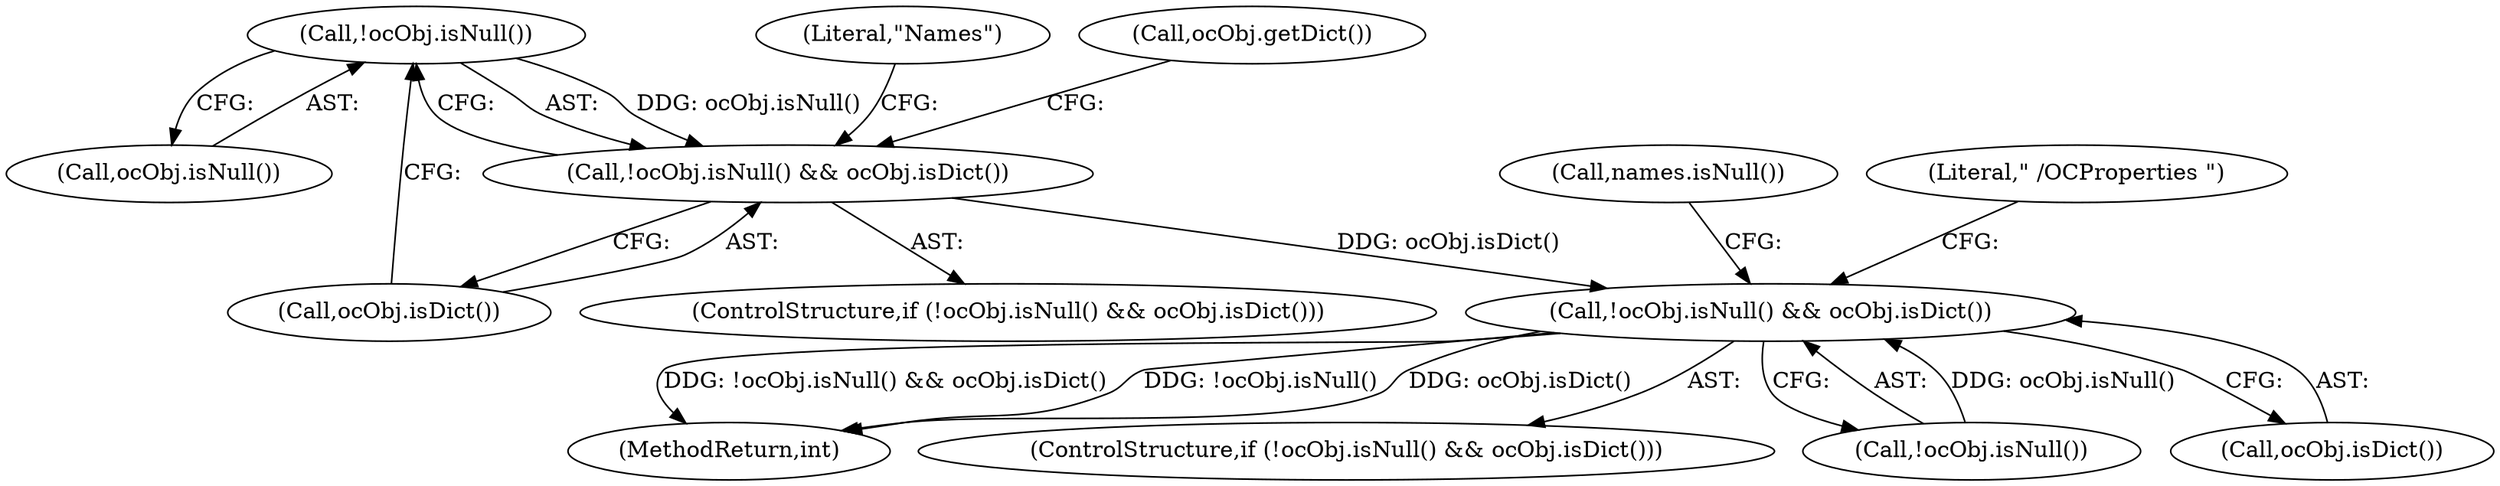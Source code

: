 digraph "1_poppler_5c9b08a875b07853be6c44e43ff5f7f059df666a@del" {
"1000372" [label="(Call,!ocObj.isNull())"];
"1000371" [label="(Call,!ocObj.isNull() && ocObj.isDict())"];
"1000870" [label="(Call,!ocObj.isNull() && ocObj.isDict())"];
"1000374" [label="(Call,ocObj.isDict())"];
"1000892" [label="(Call,names.isNull())"];
"1001120" [label="(MethodReturn,int)"];
"1000373" [label="(Call,ocObj.isNull())"];
"1000871" [label="(Call,!ocObj.isNull())"];
"1000388" [label="(Literal,\"Names\")"];
"1000870" [label="(Call,!ocObj.isNull() && ocObj.isDict())"];
"1000372" [label="(Call,!ocObj.isNull())"];
"1000869" [label="(ControlStructure,if (!ocObj.isNull() && ocObj.isDict()))"];
"1000377" [label="(Call,ocObj.getDict())"];
"1000873" [label="(Call,ocObj.isDict())"];
"1000371" [label="(Call,!ocObj.isNull() && ocObj.isDict())"];
"1000876" [label="(Literal,\" /OCProperties \")"];
"1000370" [label="(ControlStructure,if (!ocObj.isNull() && ocObj.isDict()))"];
"1000372" -> "1000371"  [label="AST: "];
"1000372" -> "1000373"  [label="CFG: "];
"1000373" -> "1000372"  [label="AST: "];
"1000374" -> "1000372"  [label="CFG: "];
"1000371" -> "1000372"  [label="CFG: "];
"1000372" -> "1000371"  [label="DDG: ocObj.isNull()"];
"1000371" -> "1000370"  [label="AST: "];
"1000371" -> "1000374"  [label="CFG: "];
"1000374" -> "1000371"  [label="AST: "];
"1000377" -> "1000371"  [label="CFG: "];
"1000388" -> "1000371"  [label="CFG: "];
"1000371" -> "1000870"  [label="DDG: ocObj.isDict()"];
"1000870" -> "1000869"  [label="AST: "];
"1000870" -> "1000871"  [label="CFG: "];
"1000870" -> "1000873"  [label="CFG: "];
"1000871" -> "1000870"  [label="AST: "];
"1000873" -> "1000870"  [label="AST: "];
"1000876" -> "1000870"  [label="CFG: "];
"1000892" -> "1000870"  [label="CFG: "];
"1000870" -> "1001120"  [label="DDG: !ocObj.isNull() && ocObj.isDict()"];
"1000870" -> "1001120"  [label="DDG: !ocObj.isNull()"];
"1000870" -> "1001120"  [label="DDG: ocObj.isDict()"];
"1000871" -> "1000870"  [label="DDG: ocObj.isNull()"];
}

